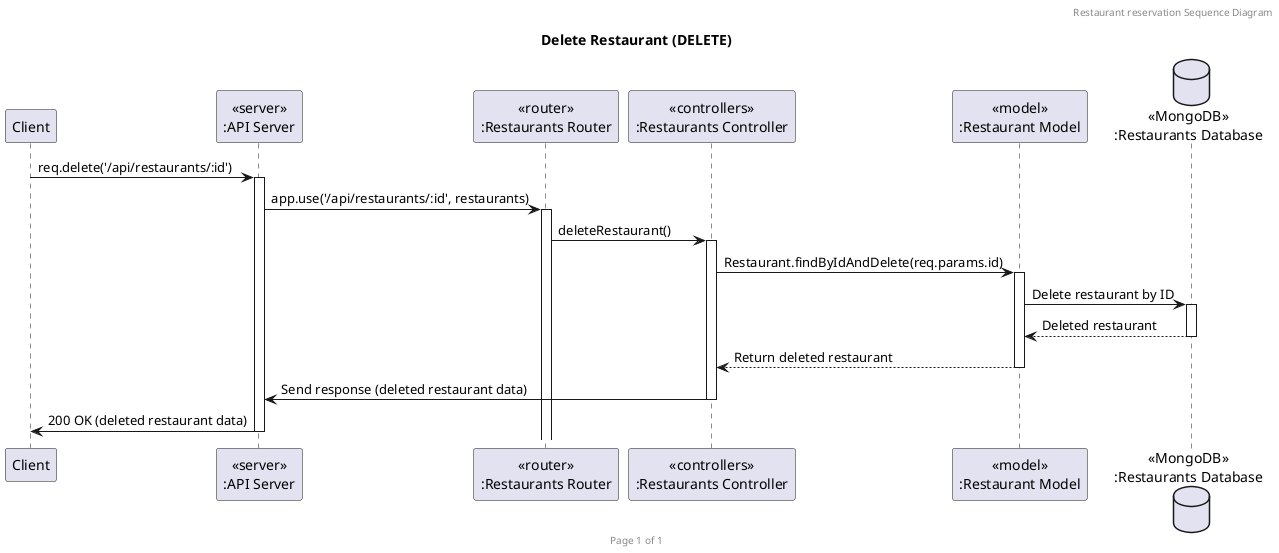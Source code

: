 @startuml Delete Restaurant (DELETE)

header Restaurant reservation Sequence Diagram
footer Page %page% of %lastpage%
title "Delete Restaurant (DELETE)"

participant "Client" as client
participant "<<server>>\n:API Server" as server
participant "<<router>>\n:Restaurants Router" as routerRestaurants
participant "<<controllers>>\n:Restaurants Controller" as controllersRestaurants
participant "<<model>>\n:Restaurant Model" as modelRestaurant
database "<<MongoDB>>\n:Restaurants Database" as RestaurantsDatabase

client -> server ++: req.delete('/api/restaurants/:id')
server -> routerRestaurants ++: app.use('/api/restaurants/:id', restaurants)
routerRestaurants -> controllersRestaurants ++: deleteRestaurant()
controllersRestaurants -> modelRestaurant ++: Restaurant.findByIdAndDelete(req.params.id)
modelRestaurant -> RestaurantsDatabase ++: Delete restaurant by ID
RestaurantsDatabase --> modelRestaurant --: Deleted restaurant
controllersRestaurants <-- modelRestaurant --: Return deleted restaurant
controllersRestaurants -> server --: Send response (deleted restaurant data)
server -> client --: 200 OK (deleted restaurant data)

@enduml